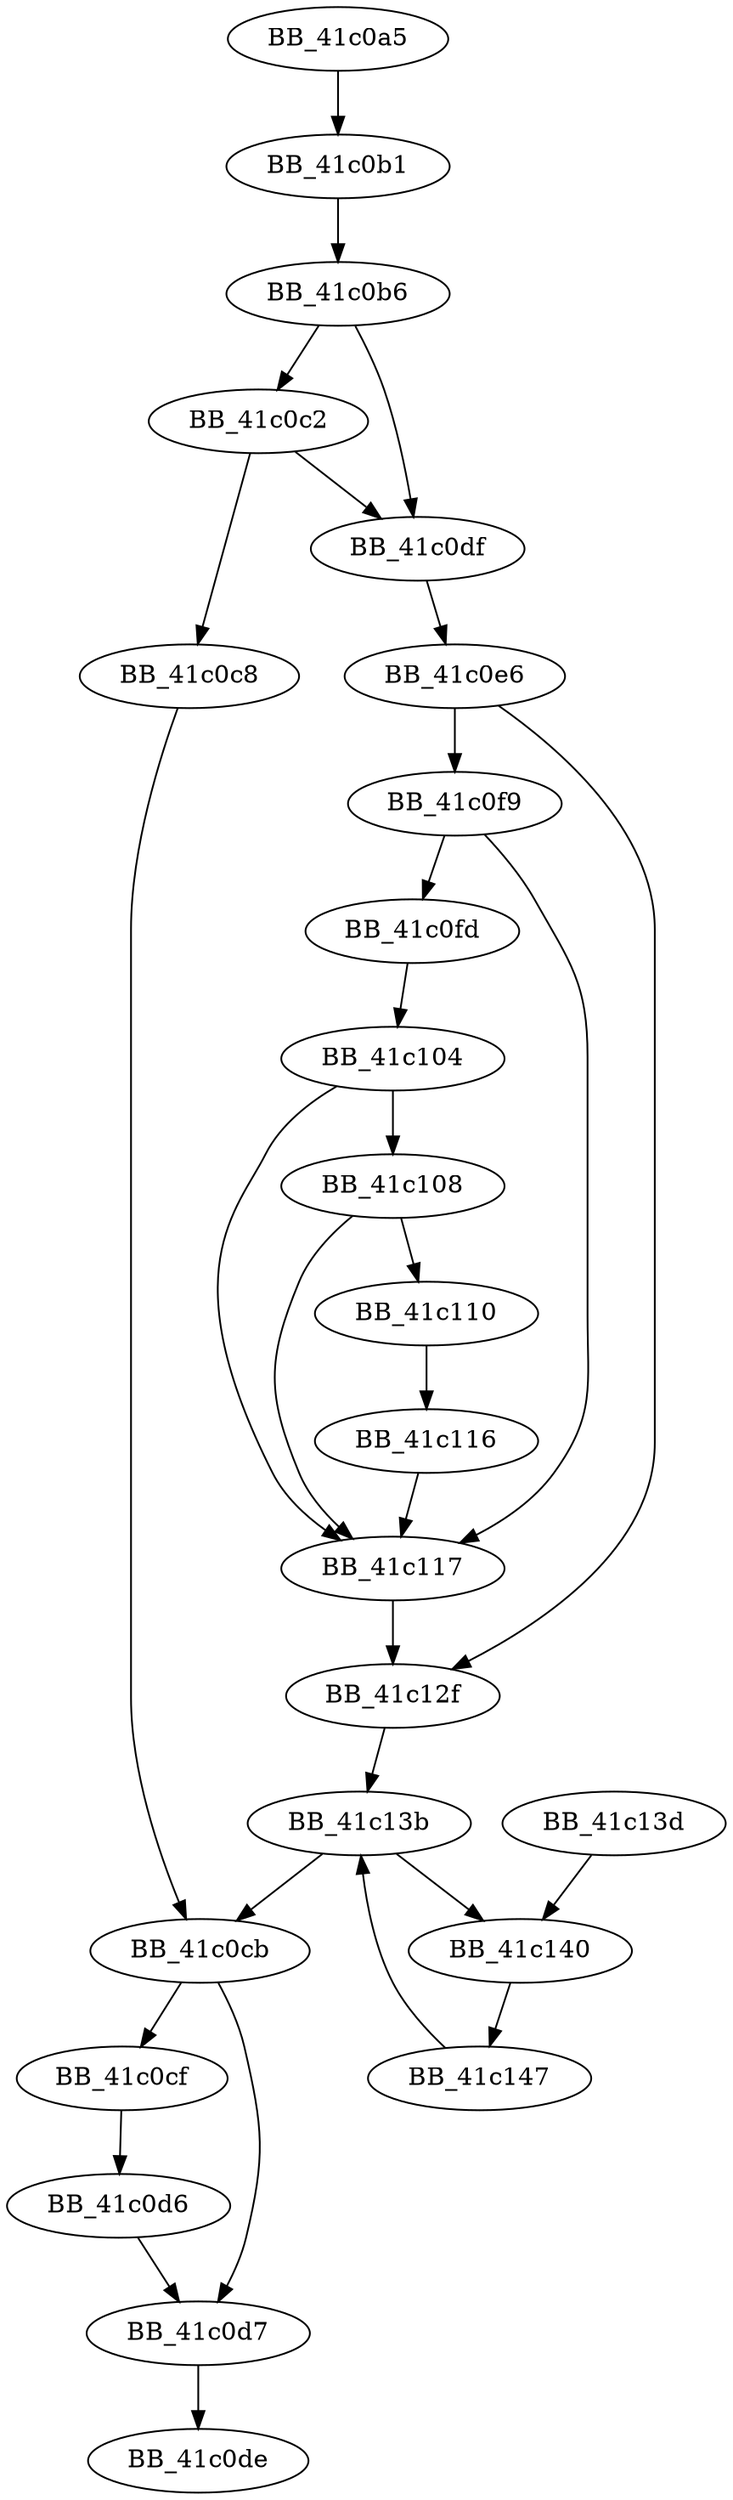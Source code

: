 DiGraph ___updatetmbcinfo{
BB_41c0a5->BB_41c0b1
BB_41c0b1->BB_41c0b6
BB_41c0b6->BB_41c0c2
BB_41c0b6->BB_41c0df
BB_41c0c2->BB_41c0c8
BB_41c0c2->BB_41c0df
BB_41c0c8->BB_41c0cb
BB_41c0cb->BB_41c0cf
BB_41c0cb->BB_41c0d7
BB_41c0cf->BB_41c0d6
BB_41c0d6->BB_41c0d7
BB_41c0d7->BB_41c0de
BB_41c0df->BB_41c0e6
BB_41c0e6->BB_41c0f9
BB_41c0e6->BB_41c12f
BB_41c0f9->BB_41c0fd
BB_41c0f9->BB_41c117
BB_41c0fd->BB_41c104
BB_41c104->BB_41c108
BB_41c104->BB_41c117
BB_41c108->BB_41c110
BB_41c108->BB_41c117
BB_41c110->BB_41c116
BB_41c116->BB_41c117
BB_41c117->BB_41c12f
BB_41c12f->BB_41c13b
BB_41c13b->BB_41c0cb
BB_41c13b->BB_41c140
BB_41c13d->BB_41c140
BB_41c140->BB_41c147
BB_41c147->BB_41c13b
}
